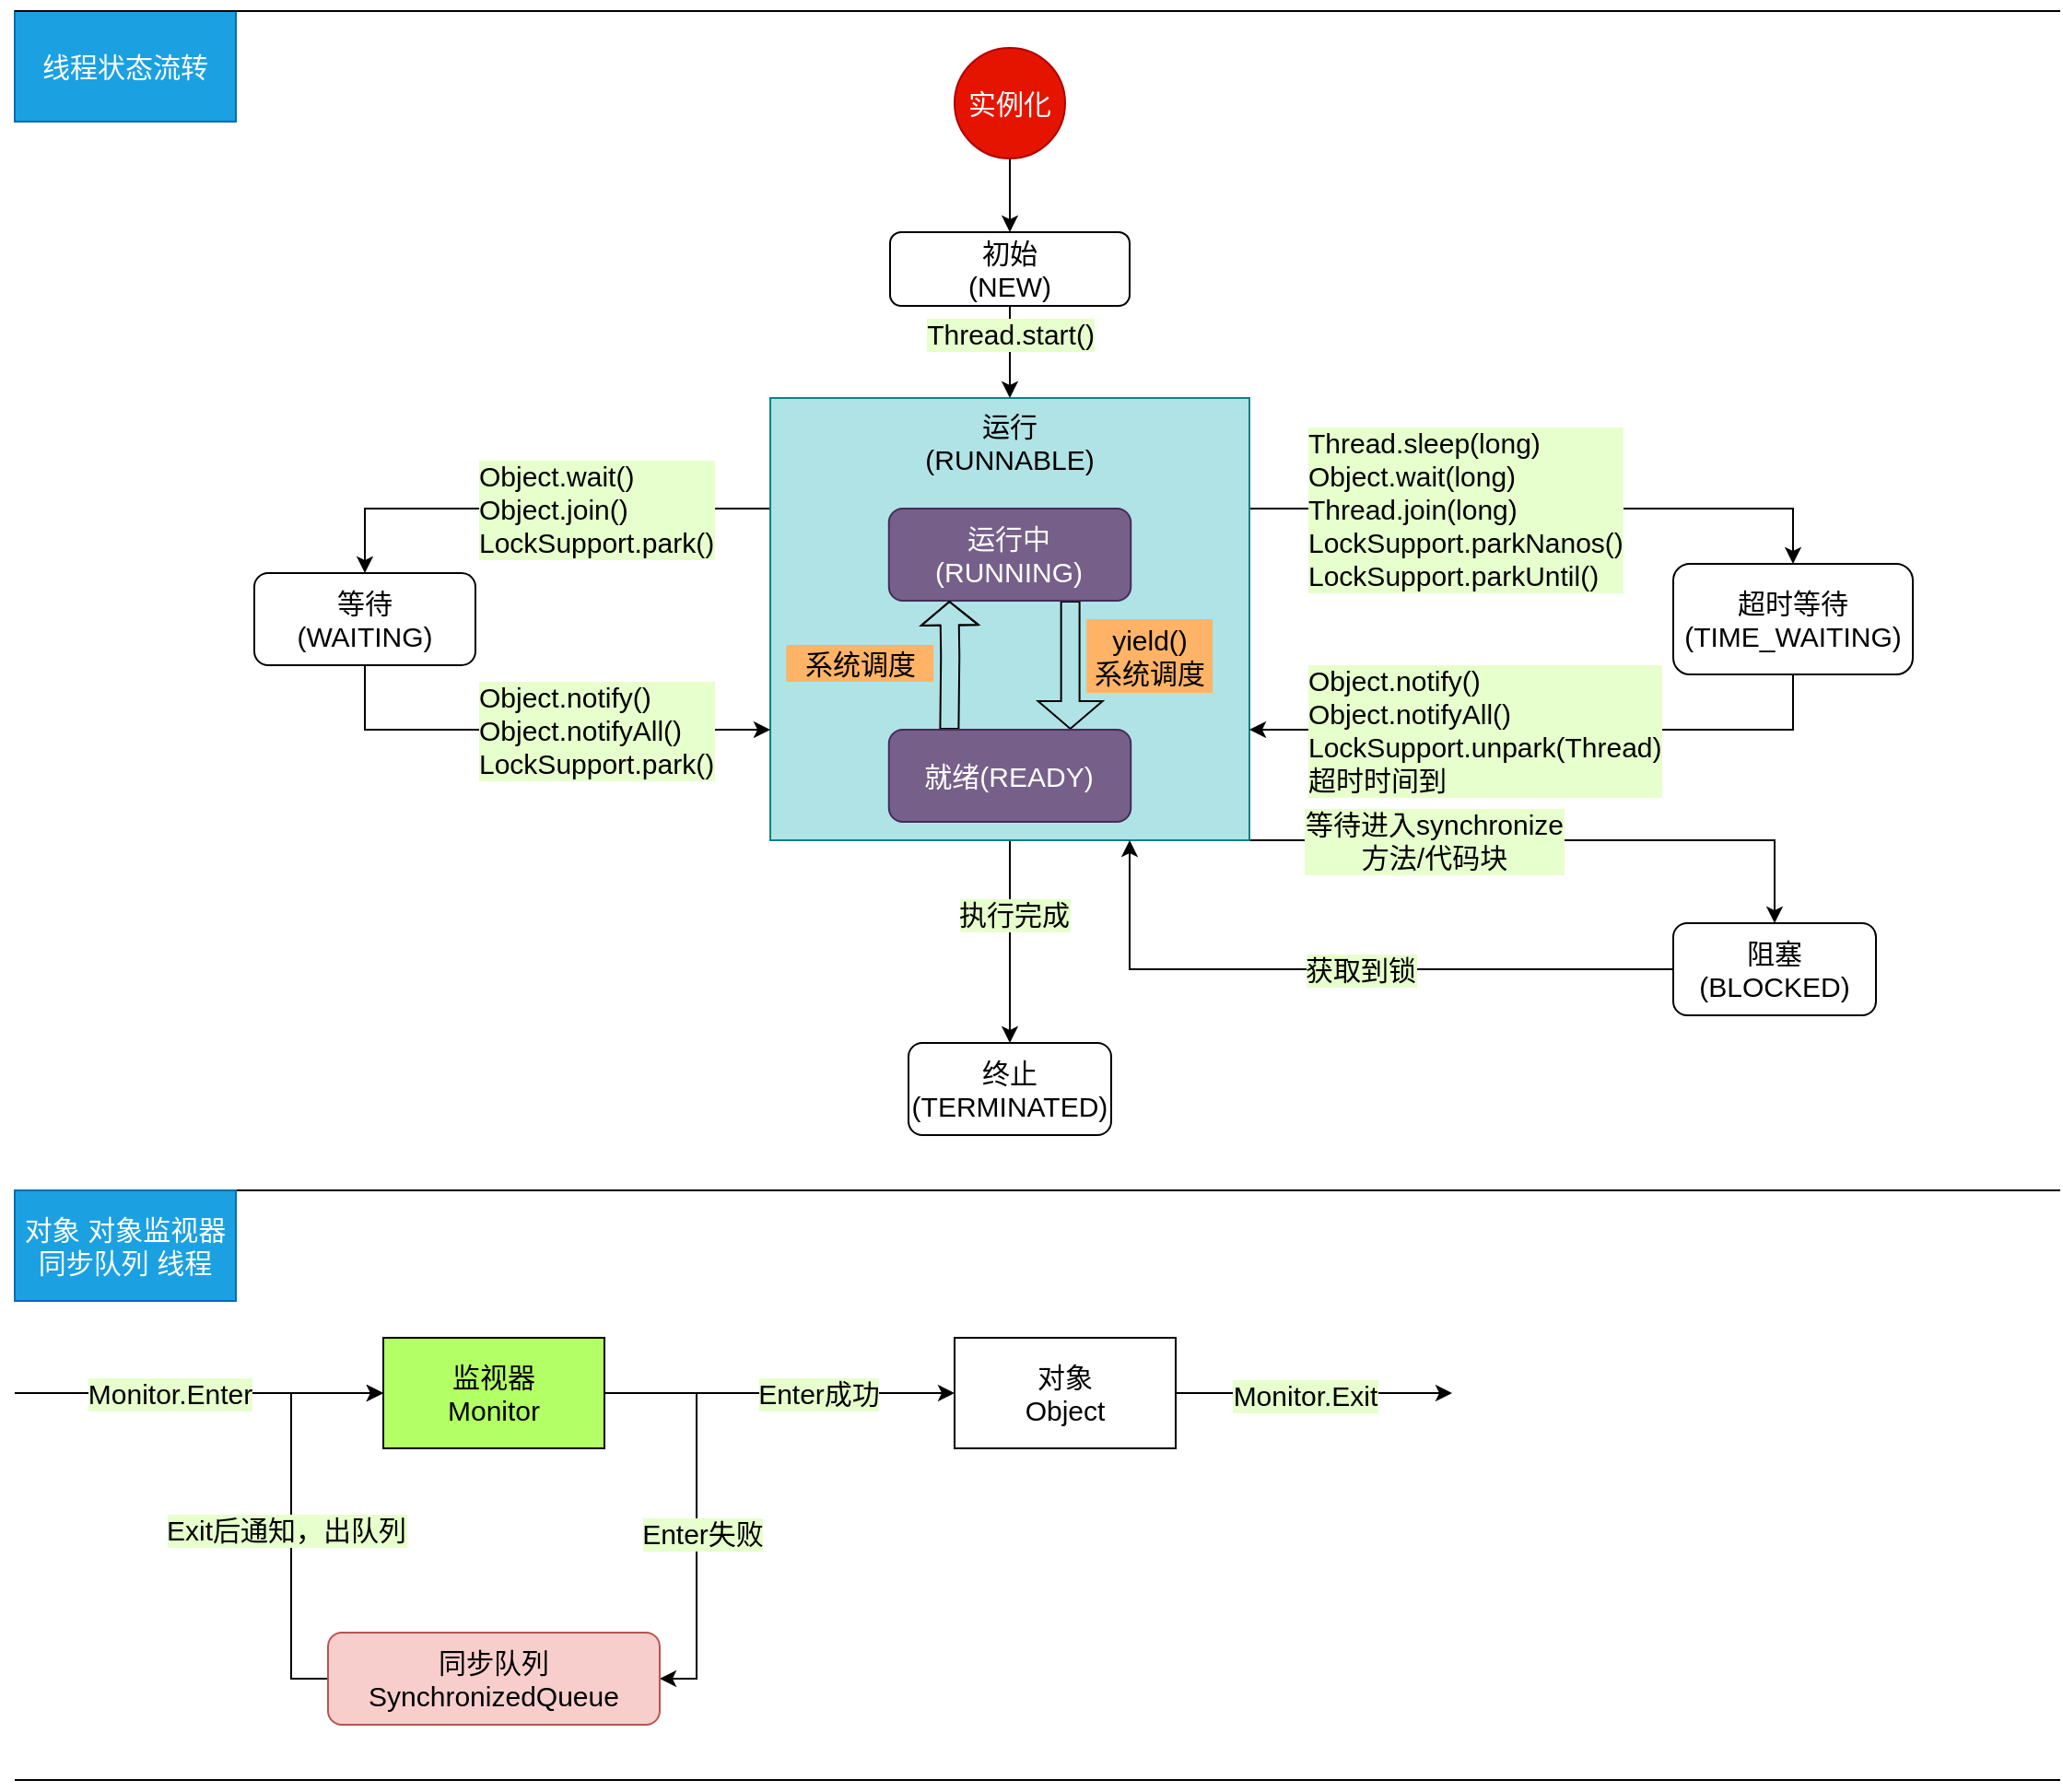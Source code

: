 <mxfile version="14.9.8" type="github">
  <diagram id="6KBRONOmCoXqspjVK2pf" name="Page-1">
    <mxGraphModel dx="1773" dy="614" grid="1" gridSize="10" guides="1" tooltips="1" connect="1" arrows="1" fold="1" page="1" pageScale="1" pageWidth="827" pageHeight="1169" math="0" shadow="0">
      <root>
        <mxCell id="0" />
        <mxCell id="1" parent="0" />
        <mxCell id="ARaMcscd8w-VwkIkNy1O-39" style="edgeStyle=orthogonalEdgeStyle;rounded=0;orthogonalLoop=1;jettySize=auto;html=1;exitX=1;exitY=1;exitDx=0;exitDy=0;entryX=0.5;entryY=0;entryDx=0;entryDy=0;fontSize=15;" parent="1" source="ARaMcscd8w-VwkIkNy1O-17" target="ARaMcscd8w-VwkIkNy1O-10" edge="1">
          <mxGeometry relative="1" as="geometry">
            <Array as="points">
              <mxPoint x="195" y="490" />
            </Array>
          </mxGeometry>
        </mxCell>
        <mxCell id="ARaMcscd8w-VwkIkNy1O-64" value="等待进入synchronize&lt;br&gt;方法/代码块" style="edgeLabel;html=1;align=center;verticalAlign=middle;resizable=0;points=[];fontSize=15;labelBackgroundColor=#E6FFCC;" parent="ARaMcscd8w-VwkIkNy1O-39" vertex="1" connectable="0">
          <mxGeometry x="-0.098" relative="1" as="geometry">
            <mxPoint x="-49" as="offset" />
          </mxGeometry>
        </mxCell>
        <mxCell id="ARaMcscd8w-VwkIkNy1O-43" style="edgeStyle=orthogonalEdgeStyle;rounded=0;orthogonalLoop=1;jettySize=auto;html=1;exitX=0.5;exitY=1;exitDx=0;exitDy=0;fontSize=15;" parent="1" source="ARaMcscd8w-VwkIkNy1O-17" target="ARaMcscd8w-VwkIkNy1O-7" edge="1">
          <mxGeometry relative="1" as="geometry" />
        </mxCell>
        <mxCell id="ARaMcscd8w-VwkIkNy1O-44" value="执行完成" style="edgeLabel;html=1;align=center;verticalAlign=middle;resizable=0;points=[];fontSize=15;labelBackgroundColor=#E6FFCC;" parent="ARaMcscd8w-VwkIkNy1O-43" vertex="1" connectable="0">
          <mxGeometry x="-0.286" y="2" relative="1" as="geometry">
            <mxPoint as="offset" />
          </mxGeometry>
        </mxCell>
        <mxCell id="ARaMcscd8w-VwkIkNy1O-56" style="edgeStyle=orthogonalEdgeStyle;rounded=0;orthogonalLoop=1;jettySize=auto;html=1;exitX=1;exitY=0.25;exitDx=0;exitDy=0;fontSize=15;labelBackgroundColor=#E6FFCC;entryX=0.5;entryY=0;entryDx=0;entryDy=0;" parent="1" source="ARaMcscd8w-VwkIkNy1O-17" target="ARaMcscd8w-VwkIkNy1O-9" edge="1">
          <mxGeometry relative="1" as="geometry">
            <mxPoint x="200" y="300" as="targetPoint" />
            <Array as="points">
              <mxPoint x="205" y="310" />
            </Array>
          </mxGeometry>
        </mxCell>
        <mxCell id="ARaMcscd8w-VwkIkNy1O-58" value="Thread.sleep(long)&lt;br&gt;Object.wait(long)&lt;br&gt;Thread.join(long)&lt;br&gt;LockSupport.parkNanos()&lt;br&gt;LockSupport.parkUntil()" style="edgeLabel;html=1;align=left;verticalAlign=middle;resizable=0;points=[];fontSize=15;labelBackgroundColor=#E6FFCC;" parent="ARaMcscd8w-VwkIkNy1O-56" vertex="1" connectable="0">
          <mxGeometry x="-0.568" relative="1" as="geometry">
            <mxPoint x="-40" as="offset" />
          </mxGeometry>
        </mxCell>
        <mxCell id="ARaMcscd8w-VwkIkNy1O-69" style="edgeStyle=orthogonalEdgeStyle;rounded=0;orthogonalLoop=1;jettySize=auto;html=1;exitX=0;exitY=0.25;exitDx=0;exitDy=0;entryX=0.5;entryY=0;entryDx=0;entryDy=0;labelBackgroundColor=#E6FFCC;fontSize=15;" parent="1" source="ARaMcscd8w-VwkIkNy1O-17" target="ARaMcscd8w-VwkIkNy1O-8" edge="1">
          <mxGeometry relative="1" as="geometry" />
        </mxCell>
        <mxCell id="ARaMcscd8w-VwkIkNy1O-71" value="Object.wait()&lt;br&gt;&lt;div style=&quot;&quot;&gt;Object.join()&lt;/div&gt;LockSupport.park()" style="edgeLabel;html=1;align=left;verticalAlign=middle;resizable=0;points=[];fontSize=15;labelBackgroundColor=#E6FFCC;" parent="ARaMcscd8w-VwkIkNy1O-69" vertex="1" connectable="0">
          <mxGeometry x="-0.064" relative="1" as="geometry">
            <mxPoint x="-41" as="offset" />
          </mxGeometry>
        </mxCell>
        <mxCell id="ARaMcscd8w-VwkIkNy1O-17" value="&lt;span&gt;运行&lt;/span&gt;&lt;br&gt;&lt;span&gt;(RUNNABLE)&lt;/span&gt;" style="rounded=0;whiteSpace=wrap;html=1;fontSize=15;verticalAlign=top;fillColor=#b0e3e6;strokeColor=#0e8088;" parent="1" vertex="1">
          <mxGeometry x="-350" y="250" width="260" height="240" as="geometry" />
        </mxCell>
        <mxCell id="ARaMcscd8w-VwkIkNy1O-12" style="edgeStyle=orthogonalEdgeStyle;rounded=0;orthogonalLoop=1;jettySize=auto;html=1;exitX=0.5;exitY=1;exitDx=0;exitDy=0;entryX=0.5;entryY=0;entryDx=0;entryDy=0;fontSize=15;" parent="1" source="ARaMcscd8w-VwkIkNy1O-1" target="ARaMcscd8w-VwkIkNy1O-6" edge="1">
          <mxGeometry relative="1" as="geometry" />
        </mxCell>
        <mxCell id="ARaMcscd8w-VwkIkNy1O-1" value="实例化" style="ellipse;whiteSpace=wrap;html=1;aspect=fixed;fillColor=#e51400;strokeColor=#B20000;fontColor=#ffffff;fontSize=15;" parent="1" vertex="1">
          <mxGeometry x="-250" y="60" width="60" height="60" as="geometry" />
        </mxCell>
        <mxCell id="ARaMcscd8w-VwkIkNy1O-33" style="edgeStyle=none;rounded=0;orthogonalLoop=1;jettySize=auto;html=1;exitX=0.5;exitY=1;exitDx=0;exitDy=0;fontSize=15;" parent="1" source="ARaMcscd8w-VwkIkNy1O-6" target="ARaMcscd8w-VwkIkNy1O-17" edge="1">
          <mxGeometry relative="1" as="geometry" />
        </mxCell>
        <mxCell id="ARaMcscd8w-VwkIkNy1O-65" value="Thread.start()" style="edgeLabel;html=1;align=center;verticalAlign=middle;resizable=0;points=[];fontSize=15;labelBackgroundColor=#E6FFCC;" parent="ARaMcscd8w-VwkIkNy1O-33" vertex="1" connectable="0">
          <mxGeometry x="-0.4" relative="1" as="geometry">
            <mxPoint as="offset" />
          </mxGeometry>
        </mxCell>
        <mxCell id="ARaMcscd8w-VwkIkNy1O-6" value="&lt;span style=&quot;font-size: 15px&quot;&gt;初始&lt;br&gt;(NEW)&lt;/span&gt;" style="rounded=1;whiteSpace=wrap;html=1;fontSize=15;" parent="1" vertex="1">
          <mxGeometry x="-285" y="160" width="130" height="40" as="geometry" />
        </mxCell>
        <mxCell id="ARaMcscd8w-VwkIkNy1O-7" value="&lt;span style=&quot;font-size: 15px&quot;&gt;终止&lt;br&gt;(TERMINATED)&lt;/span&gt;" style="rounded=1;whiteSpace=wrap;html=1;fontSize=15;" parent="1" vertex="1">
          <mxGeometry x="-275" y="600" width="110" height="50" as="geometry" />
        </mxCell>
        <mxCell id="ARaMcscd8w-VwkIkNy1O-70" style="edgeStyle=orthogonalEdgeStyle;rounded=0;orthogonalLoop=1;jettySize=auto;html=1;exitX=0.5;exitY=1;exitDx=0;exitDy=0;entryX=0;entryY=0.75;entryDx=0;entryDy=0;labelBackgroundColor=#E6FFCC;fontSize=15;" parent="1" source="ARaMcscd8w-VwkIkNy1O-8" target="ARaMcscd8w-VwkIkNy1O-17" edge="1">
          <mxGeometry relative="1" as="geometry">
            <Array as="points">
              <mxPoint x="-570" y="430" />
            </Array>
          </mxGeometry>
        </mxCell>
        <mxCell id="ARaMcscd8w-VwkIkNy1O-72" value="Object.notify()&lt;br&gt;&lt;div style=&quot;&quot;&gt;Object.notifyAll()&lt;/div&gt;LockSupport.park()" style="edgeLabel;html=1;align=left;verticalAlign=middle;resizable=0;points=[];fontSize=15;labelBackgroundColor=#E6FFCC;" parent="ARaMcscd8w-VwkIkNy1O-70" vertex="1" connectable="0">
          <mxGeometry x="-0.028" relative="1" as="geometry">
            <mxPoint x="-29" as="offset" />
          </mxGeometry>
        </mxCell>
        <mxCell id="ARaMcscd8w-VwkIkNy1O-8" value="&lt;span style=&quot;font-size: 15px&quot;&gt;等待&lt;br&gt;(WAITING)&lt;/span&gt;" style="rounded=1;whiteSpace=wrap;html=1;fontSize=15;" parent="1" vertex="1">
          <mxGeometry x="-630" y="345" width="120" height="50" as="geometry" />
        </mxCell>
        <mxCell id="ARaMcscd8w-VwkIkNy1O-62" style="edgeStyle=orthogonalEdgeStyle;rounded=0;orthogonalLoop=1;jettySize=auto;html=1;exitX=0.5;exitY=1;exitDx=0;exitDy=0;entryX=1;entryY=0.75;entryDx=0;entryDy=0;labelBackgroundColor=#E6FFCC;fontSize=15;" parent="1" source="ARaMcscd8w-VwkIkNy1O-9" target="ARaMcscd8w-VwkIkNy1O-17" edge="1">
          <mxGeometry relative="1" as="geometry" />
        </mxCell>
        <mxCell id="ARaMcscd8w-VwkIkNy1O-63" value="Object.notify()&lt;br&gt;Object.notifyAll()&lt;br&gt;LockSupport.unpark(Thread)&lt;br&gt;超时时间到" style="edgeLabel;html=1;align=left;verticalAlign=middle;resizable=0;points=[];fontSize=15;labelBackgroundColor=#E6FFCC;" parent="ARaMcscd8w-VwkIkNy1O-62" vertex="1" connectable="0">
          <mxGeometry x="0.373" y="-2" relative="1" as="geometry">
            <mxPoint x="-72" y="2" as="offset" />
          </mxGeometry>
        </mxCell>
        <mxCell id="ARaMcscd8w-VwkIkNy1O-9" value="超时等待&lt;br&gt;(TIME_WAITING)" style="rounded=1;whiteSpace=wrap;html=1;fontSize=15;" parent="1" vertex="1">
          <mxGeometry x="140" y="340" width="130" height="60" as="geometry" />
        </mxCell>
        <mxCell id="ARaMcscd8w-VwkIkNy1O-40" style="edgeStyle=orthogonalEdgeStyle;rounded=0;orthogonalLoop=1;jettySize=auto;html=1;exitX=0;exitY=0.5;exitDx=0;exitDy=0;entryX=0.75;entryY=1;entryDx=0;entryDy=0;fontSize=15;" parent="1" source="ARaMcscd8w-VwkIkNy1O-10" target="ARaMcscd8w-VwkIkNy1O-17" edge="1">
          <mxGeometry relative="1" as="geometry" />
        </mxCell>
        <mxCell id="ARaMcscd8w-VwkIkNy1O-42" value="获取到锁" style="edgeLabel;html=1;align=center;verticalAlign=middle;resizable=0;points=[];fontSize=15;labelBackgroundColor=#E6FFCC;" parent="ARaMcscd8w-VwkIkNy1O-40" vertex="1" connectable="0">
          <mxGeometry x="-0.069" relative="1" as="geometry">
            <mxPoint as="offset" />
          </mxGeometry>
        </mxCell>
        <mxCell id="ARaMcscd8w-VwkIkNy1O-10" value="&lt;span style=&quot;font-size: 15px&quot;&gt;阻塞&lt;br&gt;(BLOCKED)&lt;/span&gt;" style="rounded=1;whiteSpace=wrap;html=1;fontSize=15;" parent="1" vertex="1">
          <mxGeometry x="140" y="535" width="110" height="50" as="geometry" />
        </mxCell>
        <mxCell id="ARaMcscd8w-VwkIkNy1O-30" style="edgeStyle=none;shape=flexArrow;rounded=0;orthogonalLoop=1;jettySize=auto;html=1;exitX=0.75;exitY=1;exitDx=0;exitDy=0;entryX=0.75;entryY=0;entryDx=0;entryDy=0;fontSize=15;endWidth=24;endSize=4.67;" parent="1" source="ARaMcscd8w-VwkIkNy1O-14" target="ARaMcscd8w-VwkIkNy1O-29" edge="1">
          <mxGeometry relative="1" as="geometry" />
        </mxCell>
        <mxCell id="ARaMcscd8w-VwkIkNy1O-14" value="运行中&lt;br&gt;(RUNNING)" style="rounded=1;whiteSpace=wrap;html=1;fontSize=15;fillColor=#76608a;strokeColor=#432D57;fontColor=#ffffff;" parent="1" vertex="1">
          <mxGeometry x="-285.62" y="310" width="131.25" height="50" as="geometry" />
        </mxCell>
        <mxCell id="ARaMcscd8w-VwkIkNy1O-28" style="edgeStyle=none;shape=flexArrow;rounded=0;orthogonalLoop=1;jettySize=auto;html=1;entryX=0.25;entryY=1;entryDx=0;entryDy=0;fontSize=15;exitX=0.25;exitY=0;exitDx=0;exitDy=0;endWidth=20;endSize=3.93;" parent="1" source="ARaMcscd8w-VwkIkNy1O-29" target="ARaMcscd8w-VwkIkNy1O-14" edge="1">
          <mxGeometry relative="1" as="geometry">
            <mxPoint x="-234.37" y="440" as="sourcePoint" />
            <Array as="points">
              <mxPoint x="-252.37" y="390" />
            </Array>
          </mxGeometry>
        </mxCell>
        <mxCell id="ARaMcscd8w-VwkIkNy1O-29" value="就绪(READY)" style="rounded=1;whiteSpace=wrap;html=1;fontSize=15;fillColor=#76608a;strokeColor=#432D57;fontColor=#ffffff;" parent="1" vertex="1">
          <mxGeometry x="-285.62" y="430" width="131.25" height="50" as="geometry" />
        </mxCell>
        <mxCell id="ARaMcscd8w-VwkIkNy1O-31" value="系统调度" style="text;html=1;align=center;verticalAlign=middle;whiteSpace=wrap;rounded=0;fontSize=15;fillColor=#FFB366;" parent="1" vertex="1">
          <mxGeometry x="-341.37" y="384" width="80" height="20" as="geometry" />
        </mxCell>
        <mxCell id="ARaMcscd8w-VwkIkNy1O-32" value="yield()&lt;br&gt;系统调度" style="text;html=1;align=center;verticalAlign=middle;whiteSpace=wrap;rounded=0;fontSize=15;fillColor=#FFB366;" parent="1" vertex="1">
          <mxGeometry x="-178.37" y="370" width="68.37" height="40" as="geometry" />
        </mxCell>
        <mxCell id="ARaMcscd8w-VwkIkNy1O-37" style="edgeStyle=none;rounded=0;orthogonalLoop=1;jettySize=auto;html=1;exitX=1;exitY=0.75;exitDx=0;exitDy=0;fontSize=15;" parent="1" source="ARaMcscd8w-VwkIkNy1O-17" target="ARaMcscd8w-VwkIkNy1O-17" edge="1">
          <mxGeometry relative="1" as="geometry" />
        </mxCell>
        <mxCell id="-bh4wfE4MH0BMyhtnHrj-1" value="线程状态流转" style="rounded=0;whiteSpace=wrap;html=1;fillColor=#1ba1e2;strokeColor=#006EAF;fontColor=#ffffff;fontSize=15;" parent="1" vertex="1">
          <mxGeometry x="-760" y="40" width="120" height="60" as="geometry" />
        </mxCell>
        <mxCell id="VRPAzlezHm_OflZ-1Tyc-7" value="" style="line;strokeWidth=1;html=1;" vertex="1" parent="1">
          <mxGeometry x="-760" y="35" width="1110" height="10" as="geometry" />
        </mxCell>
        <mxCell id="VRPAzlezHm_OflZ-1Tyc-9" value="" style="line;strokeWidth=1;html=1;" vertex="1" parent="1">
          <mxGeometry x="-760" y="675" width="1110" height="10" as="geometry" />
        </mxCell>
        <mxCell id="VRPAzlezHm_OflZ-1Tyc-10" value="对象 对象监视器&lt;br&gt;同步队列 线程" style="rounded=0;whiteSpace=wrap;html=1;fillColor=#1ba1e2;strokeColor=#006EAF;fontColor=#ffffff;fontSize=15;" vertex="1" parent="1">
          <mxGeometry x="-760" y="680" width="120" height="60" as="geometry" />
        </mxCell>
        <mxCell id="VRPAzlezHm_OflZ-1Tyc-17" style="edgeStyle=orthogonalEdgeStyle;rounded=0;orthogonalLoop=1;jettySize=auto;html=1;exitX=1;exitY=0.5;exitDx=0;exitDy=0;fontSize=15;fontColor=#000000;" edge="1" parent="1" source="VRPAzlezHm_OflZ-1Tyc-11" target="VRPAzlezHm_OflZ-1Tyc-13">
          <mxGeometry relative="1" as="geometry" />
        </mxCell>
        <mxCell id="VRPAzlezHm_OflZ-1Tyc-18" value="Enter成功" style="edgeLabel;html=1;align=center;verticalAlign=middle;resizable=0;points=[];fontSize=15;fontColor=#000000;labelBackgroundColor=#E6FFCC;" vertex="1" connectable="0" parent="VRPAzlezHm_OflZ-1Tyc-17">
          <mxGeometry x="-0.188" y="1" relative="1" as="geometry">
            <mxPoint x="39" y="1" as="offset" />
          </mxGeometry>
        </mxCell>
        <mxCell id="VRPAzlezHm_OflZ-1Tyc-19" style="edgeStyle=orthogonalEdgeStyle;rounded=0;orthogonalLoop=1;jettySize=auto;html=1;exitX=1;exitY=0.5;exitDx=0;exitDy=0;entryX=1;entryY=0.5;entryDx=0;entryDy=0;fontSize=15;fontColor=#000000;" edge="1" parent="1" source="VRPAzlezHm_OflZ-1Tyc-11" target="VRPAzlezHm_OflZ-1Tyc-14">
          <mxGeometry relative="1" as="geometry" />
        </mxCell>
        <mxCell id="VRPAzlezHm_OflZ-1Tyc-20" value="Enter失败" style="edgeLabel;html=1;align=center;verticalAlign=middle;resizable=0;points=[];fontSize=15;fontColor=#000000;labelBackgroundColor=#E6FFCC;" vertex="1" connectable="0" parent="VRPAzlezHm_OflZ-1Tyc-19">
          <mxGeometry x="0.12" y="3" relative="1" as="geometry">
            <mxPoint as="offset" />
          </mxGeometry>
        </mxCell>
        <mxCell id="VRPAzlezHm_OflZ-1Tyc-11" value="监视器&lt;br&gt;Monitor" style="rounded=0;whiteSpace=wrap;html=1;strokeWidth=1;fillColor=#B3FF66;fontSize=15;" vertex="1" parent="1">
          <mxGeometry x="-560" y="760" width="120" height="60" as="geometry" />
        </mxCell>
        <mxCell id="VRPAzlezHm_OflZ-1Tyc-23" style="edgeStyle=orthogonalEdgeStyle;rounded=0;orthogonalLoop=1;jettySize=auto;html=1;exitX=1;exitY=0.5;exitDx=0;exitDy=0;fontSize=15;fontColor=#000000;" edge="1" parent="1" source="VRPAzlezHm_OflZ-1Tyc-13">
          <mxGeometry relative="1" as="geometry">
            <mxPoint x="20" y="790" as="targetPoint" />
          </mxGeometry>
        </mxCell>
        <mxCell id="VRPAzlezHm_OflZ-1Tyc-24" value="Monitor.Exit" style="edgeLabel;html=1;align=center;verticalAlign=middle;resizable=0;points=[];fontSize=15;fontColor=#000000;labelBackgroundColor=#E6FFCC;" vertex="1" connectable="0" parent="VRPAzlezHm_OflZ-1Tyc-23">
          <mxGeometry x="0.075" y="1" relative="1" as="geometry">
            <mxPoint x="-11" y="1" as="offset" />
          </mxGeometry>
        </mxCell>
        <mxCell id="VRPAzlezHm_OflZ-1Tyc-13" value="对象&lt;br&gt;Object" style="rounded=0;whiteSpace=wrap;html=1;fontSize=15;strokeWidth=1;fillColor=#FFFFFF;" vertex="1" parent="1">
          <mxGeometry x="-250" y="760" width="120" height="60" as="geometry" />
        </mxCell>
        <mxCell id="VRPAzlezHm_OflZ-1Tyc-21" style="edgeStyle=orthogonalEdgeStyle;rounded=0;orthogonalLoop=1;jettySize=auto;html=1;exitX=0;exitY=0.5;exitDx=0;exitDy=0;entryX=0;entryY=0.5;entryDx=0;entryDy=0;fontSize=15;fontColor=#000000;" edge="1" parent="1" source="VRPAzlezHm_OflZ-1Tyc-14" target="VRPAzlezHm_OflZ-1Tyc-11">
          <mxGeometry relative="1" as="geometry" />
        </mxCell>
        <mxCell id="VRPAzlezHm_OflZ-1Tyc-22" value="Exit后通知，出队列" style="edgeLabel;html=1;align=center;verticalAlign=middle;resizable=0;points=[];fontSize=15;fontColor=#000000;labelBackgroundColor=#E6FFCC;" vertex="1" connectable="0" parent="VRPAzlezHm_OflZ-1Tyc-21">
          <mxGeometry x="-0.102" y="3" relative="1" as="geometry">
            <mxPoint as="offset" />
          </mxGeometry>
        </mxCell>
        <mxCell id="VRPAzlezHm_OflZ-1Tyc-14" value="同步队列&lt;br&gt;SynchronizedQueue" style="rounded=1;whiteSpace=wrap;html=1;fontSize=15;strokeWidth=1;fillColor=#f8cecc;strokeColor=#b85450;" vertex="1" parent="1">
          <mxGeometry x="-590" y="920" width="180" height="50" as="geometry" />
        </mxCell>
        <mxCell id="VRPAzlezHm_OflZ-1Tyc-15" value="" style="endArrow=classic;html=1;fontSize=15;fontColor=#000000;entryX=0;entryY=0.5;entryDx=0;entryDy=0;" edge="1" parent="1" target="VRPAzlezHm_OflZ-1Tyc-11">
          <mxGeometry width="50" height="50" relative="1" as="geometry">
            <mxPoint x="-760" y="790" as="sourcePoint" />
            <mxPoint x="-710" y="780" as="targetPoint" />
          </mxGeometry>
        </mxCell>
        <mxCell id="VRPAzlezHm_OflZ-1Tyc-16" value="Monitor.Enter" style="edgeLabel;html=1;align=center;verticalAlign=middle;resizable=0;points=[];fontSize=15;fontColor=#000000;labelBackgroundColor=#E6FFCC;" vertex="1" connectable="0" parent="VRPAzlezHm_OflZ-1Tyc-15">
          <mxGeometry x="-0.16" relative="1" as="geometry">
            <mxPoint as="offset" />
          </mxGeometry>
        </mxCell>
        <mxCell id="VRPAzlezHm_OflZ-1Tyc-25" value="" style="line;strokeWidth=1;html=1;" vertex="1" parent="1">
          <mxGeometry x="-760" y="995" width="1110" height="10" as="geometry" />
        </mxCell>
      </root>
    </mxGraphModel>
  </diagram>
</mxfile>
